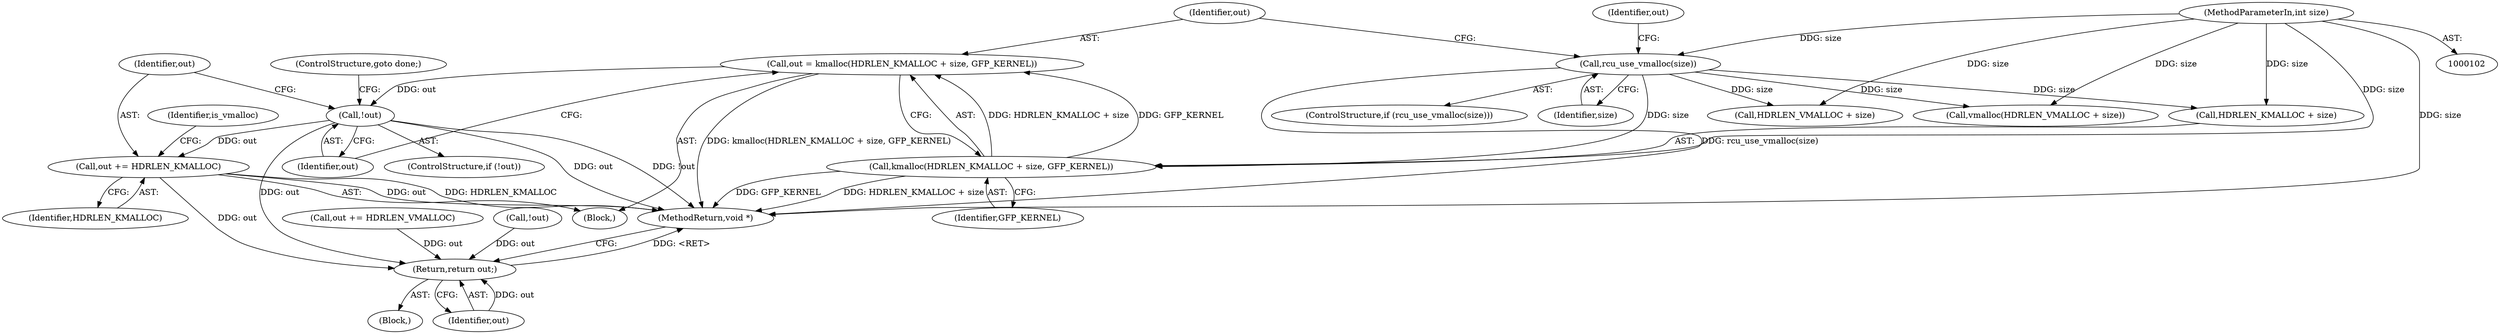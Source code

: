 digraph "0_linux_6062a8dc0517bce23e3c2f7d2fea5e22411269a3_15@API" {
"1000128" [label="(Call,out = kmalloc(HDRLEN_KMALLOC + size, GFP_KERNEL))"];
"1000130" [label="(Call,kmalloc(HDRLEN_KMALLOC + size, GFP_KERNEL))"];
"1000107" [label="(Call,rcu_use_vmalloc(size))"];
"1000103" [label="(MethodParameterIn,int size)"];
"1000136" [label="(Call,!out)"];
"1000139" [label="(Call,out += HDRLEN_KMALLOC)"];
"1000146" [label="(Return,return out;)"];
"1000138" [label="(ControlStructure,goto done;)"];
"1000104" [label="(Block,)"];
"1000148" [label="(MethodReturn,void *)"];
"1000107" [label="(Call,rcu_use_vmalloc(size))"];
"1000147" [label="(Identifier,out)"];
"1000113" [label="(Call,HDRLEN_VMALLOC + size)"];
"1000106" [label="(ControlStructure,if (rcu_use_vmalloc(size)))"];
"1000130" [label="(Call,kmalloc(HDRLEN_KMALLOC + size, GFP_KERNEL))"];
"1000103" [label="(MethodParameterIn,int size)"];
"1000112" [label="(Call,vmalloc(HDRLEN_VMALLOC + size))"];
"1000146" [label="(Return,return out;)"];
"1000140" [label="(Identifier,out)"];
"1000129" [label="(Identifier,out)"];
"1000131" [label="(Call,HDRLEN_KMALLOC + size)"];
"1000137" [label="(Identifier,out)"];
"1000135" [label="(ControlStructure,if (!out))"];
"1000111" [label="(Identifier,out)"];
"1000136" [label="(Call,!out)"];
"1000120" [label="(Call,out += HDRLEN_VMALLOC)"];
"1000139" [label="(Call,out += HDRLEN_KMALLOC)"];
"1000117" [label="(Call,!out)"];
"1000127" [label="(Block,)"];
"1000108" [label="(Identifier,size)"];
"1000141" [label="(Identifier,HDRLEN_KMALLOC)"];
"1000143" [label="(Identifier,is_vmalloc)"];
"1000128" [label="(Call,out = kmalloc(HDRLEN_KMALLOC + size, GFP_KERNEL))"];
"1000134" [label="(Identifier,GFP_KERNEL)"];
"1000128" -> "1000127"  [label="AST: "];
"1000128" -> "1000130"  [label="CFG: "];
"1000129" -> "1000128"  [label="AST: "];
"1000130" -> "1000128"  [label="AST: "];
"1000137" -> "1000128"  [label="CFG: "];
"1000128" -> "1000148"  [label="DDG: kmalloc(HDRLEN_KMALLOC + size, GFP_KERNEL)"];
"1000130" -> "1000128"  [label="DDG: HDRLEN_KMALLOC + size"];
"1000130" -> "1000128"  [label="DDG: GFP_KERNEL"];
"1000128" -> "1000136"  [label="DDG: out"];
"1000130" -> "1000134"  [label="CFG: "];
"1000131" -> "1000130"  [label="AST: "];
"1000134" -> "1000130"  [label="AST: "];
"1000130" -> "1000148"  [label="DDG: GFP_KERNEL"];
"1000130" -> "1000148"  [label="DDG: HDRLEN_KMALLOC + size"];
"1000107" -> "1000130"  [label="DDG: size"];
"1000103" -> "1000130"  [label="DDG: size"];
"1000107" -> "1000106"  [label="AST: "];
"1000107" -> "1000108"  [label="CFG: "];
"1000108" -> "1000107"  [label="AST: "];
"1000111" -> "1000107"  [label="CFG: "];
"1000129" -> "1000107"  [label="CFG: "];
"1000107" -> "1000148"  [label="DDG: rcu_use_vmalloc(size)"];
"1000103" -> "1000107"  [label="DDG: size"];
"1000107" -> "1000112"  [label="DDG: size"];
"1000107" -> "1000113"  [label="DDG: size"];
"1000107" -> "1000131"  [label="DDG: size"];
"1000103" -> "1000102"  [label="AST: "];
"1000103" -> "1000148"  [label="DDG: size"];
"1000103" -> "1000112"  [label="DDG: size"];
"1000103" -> "1000113"  [label="DDG: size"];
"1000103" -> "1000131"  [label="DDG: size"];
"1000136" -> "1000135"  [label="AST: "];
"1000136" -> "1000137"  [label="CFG: "];
"1000137" -> "1000136"  [label="AST: "];
"1000138" -> "1000136"  [label="CFG: "];
"1000140" -> "1000136"  [label="CFG: "];
"1000136" -> "1000148"  [label="DDG: out"];
"1000136" -> "1000148"  [label="DDG: !out"];
"1000136" -> "1000139"  [label="DDG: out"];
"1000136" -> "1000146"  [label="DDG: out"];
"1000139" -> "1000127"  [label="AST: "];
"1000139" -> "1000141"  [label="CFG: "];
"1000140" -> "1000139"  [label="AST: "];
"1000141" -> "1000139"  [label="AST: "];
"1000143" -> "1000139"  [label="CFG: "];
"1000139" -> "1000148"  [label="DDG: out"];
"1000139" -> "1000148"  [label="DDG: HDRLEN_KMALLOC"];
"1000139" -> "1000146"  [label="DDG: out"];
"1000146" -> "1000104"  [label="AST: "];
"1000146" -> "1000147"  [label="CFG: "];
"1000147" -> "1000146"  [label="AST: "];
"1000148" -> "1000146"  [label="CFG: "];
"1000146" -> "1000148"  [label="DDG: <RET>"];
"1000147" -> "1000146"  [label="DDG: out"];
"1000120" -> "1000146"  [label="DDG: out"];
"1000117" -> "1000146"  [label="DDG: out"];
}
